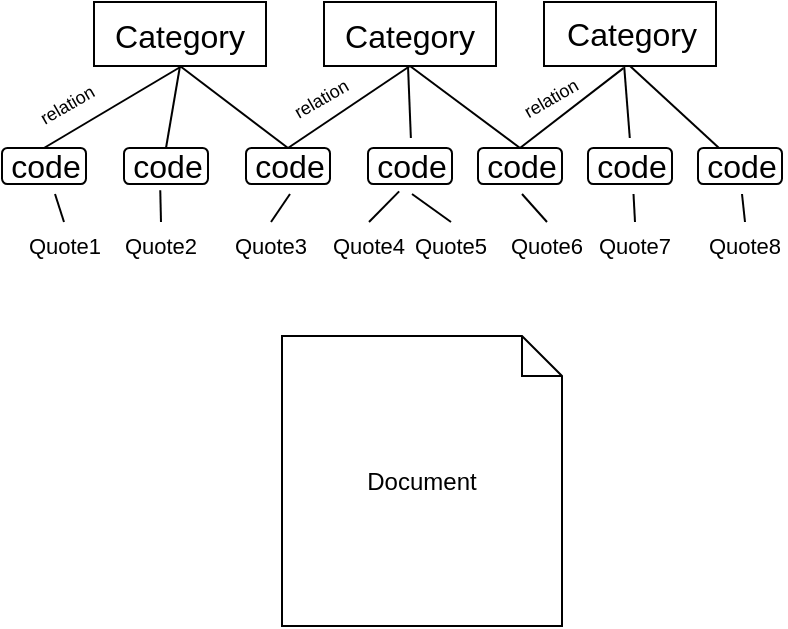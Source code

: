 <mxfile version="26.0.4">
  <diagram name="Page-1" id="NXRM2CCB16tGy451cCC7">
    <mxGraphModel dx="1080" dy="1137" grid="0" gridSize="10" guides="1" tooltips="1" connect="1" arrows="1" fold="1" page="0" pageScale="1" pageWidth="850" pageHeight="1100" math="0" shadow="0">
      <root>
        <mxCell id="0" />
        <mxCell id="1" parent="0" />
        <mxCell id="iVvw1VF7FRGHK6_UIkJ5-1" value="" style="rounded=0;whiteSpace=wrap;html=1;" vertex="1" parent="1">
          <mxGeometry x="52" y="-81" width="86" height="32" as="geometry" />
        </mxCell>
        <mxCell id="iVvw1VF7FRGHK6_UIkJ5-2" value="" style="rounded=0;whiteSpace=wrap;html=1;" vertex="1" parent="1">
          <mxGeometry x="277" y="-81" width="86" height="32" as="geometry" />
        </mxCell>
        <mxCell id="iVvw1VF7FRGHK6_UIkJ5-3" value="" style="rounded=0;whiteSpace=wrap;html=1;" vertex="1" parent="1">
          <mxGeometry x="167" y="-81" width="86" height="32" as="geometry" />
        </mxCell>
        <mxCell id="iVvw1VF7FRGHK6_UIkJ5-4" value="" style="rounded=1;whiteSpace=wrap;html=1;" vertex="1" parent="1">
          <mxGeometry x="6" y="-8" width="42" height="18" as="geometry" />
        </mxCell>
        <mxCell id="iVvw1VF7FRGHK6_UIkJ5-5" value="" style="rounded=1;whiteSpace=wrap;html=1;" vertex="1" parent="1">
          <mxGeometry x="67" y="-8" width="42" height="18" as="geometry" />
        </mxCell>
        <mxCell id="iVvw1VF7FRGHK6_UIkJ5-6" value="" style="rounded=1;whiteSpace=wrap;html=1;" vertex="1" parent="1">
          <mxGeometry x="128" y="-8" width="42" height="18" as="geometry" />
        </mxCell>
        <mxCell id="iVvw1VF7FRGHK6_UIkJ5-8" value="" style="rounded=1;whiteSpace=wrap;html=1;" vertex="1" parent="1">
          <mxGeometry x="189" y="-8" width="42" height="18" as="geometry" />
        </mxCell>
        <mxCell id="iVvw1VF7FRGHK6_UIkJ5-9" value="" style="rounded=1;whiteSpace=wrap;html=1;" vertex="1" parent="1">
          <mxGeometry x="244" y="-8" width="42" height="18" as="geometry" />
        </mxCell>
        <mxCell id="iVvw1VF7FRGHK6_UIkJ5-10" value="" style="rounded=1;whiteSpace=wrap;html=1;" vertex="1" parent="1">
          <mxGeometry x="299" y="-8" width="42" height="18" as="geometry" />
        </mxCell>
        <mxCell id="iVvw1VF7FRGHK6_UIkJ5-11" value="" style="rounded=1;whiteSpace=wrap;html=1;" vertex="1" parent="1">
          <mxGeometry x="354" y="-8" width="42" height="18" as="geometry" />
        </mxCell>
        <mxCell id="iVvw1VF7FRGHK6_UIkJ5-12" value="" style="endArrow=none;html=1;rounded=0;fontSize=12;startSize=8;endSize=8;curved=1;exitX=0.5;exitY=0;exitDx=0;exitDy=0;" edge="1" parent="1" source="iVvw1VF7FRGHK6_UIkJ5-4">
          <mxGeometry width="50" height="50" relative="1" as="geometry">
            <mxPoint x="46" y="1" as="sourcePoint" />
            <mxPoint x="96" y="-49" as="targetPoint" />
          </mxGeometry>
        </mxCell>
        <mxCell id="iVvw1VF7FRGHK6_UIkJ5-13" value="" style="endArrow=none;html=1;rounded=0;fontSize=12;startSize=8;endSize=8;curved=1;exitX=0.5;exitY=0;exitDx=0;exitDy=0;entryX=0.5;entryY=1;entryDx=0;entryDy=0;" edge="1" parent="1" source="iVvw1VF7FRGHK6_UIkJ5-5" target="iVvw1VF7FRGHK6_UIkJ5-1">
          <mxGeometry width="50" height="50" relative="1" as="geometry">
            <mxPoint x="37" y="2" as="sourcePoint" />
            <mxPoint x="106" y="-39" as="targetPoint" />
          </mxGeometry>
        </mxCell>
        <mxCell id="iVvw1VF7FRGHK6_UIkJ5-14" value="" style="endArrow=none;html=1;rounded=0;fontSize=12;startSize=8;endSize=8;curved=1;exitX=0.5;exitY=0;exitDx=0;exitDy=0;entryX=0.5;entryY=1;entryDx=0;entryDy=0;" edge="1" parent="1" source="iVvw1VF7FRGHK6_UIkJ5-6" target="iVvw1VF7FRGHK6_UIkJ5-1">
          <mxGeometry width="50" height="50" relative="1" as="geometry">
            <mxPoint x="98" y="2" as="sourcePoint" />
            <mxPoint x="105" y="-39" as="targetPoint" />
          </mxGeometry>
        </mxCell>
        <mxCell id="iVvw1VF7FRGHK6_UIkJ5-15" value="" style="endArrow=none;html=1;rounded=0;fontSize=12;startSize=8;endSize=8;curved=1;entryX=0.5;entryY=1;entryDx=0;entryDy=0;exitX=0.5;exitY=0;exitDx=0;exitDy=0;" edge="1" parent="1" source="iVvw1VF7FRGHK6_UIkJ5-6" target="iVvw1VF7FRGHK6_UIkJ5-3">
          <mxGeometry width="50" height="50" relative="1" as="geometry">
            <mxPoint x="158" y="-13" as="sourcePoint" />
            <mxPoint x="105" y="-39" as="targetPoint" />
          </mxGeometry>
        </mxCell>
        <mxCell id="iVvw1VF7FRGHK6_UIkJ5-16" value="" style="endArrow=none;html=1;rounded=0;fontSize=12;startSize=8;endSize=8;curved=1;" edge="1" parent="1" source="iVvw1VF7FRGHK6_UIkJ5-27">
          <mxGeometry width="50" height="50" relative="1" as="geometry">
            <mxPoint x="159" y="2" as="sourcePoint" />
            <mxPoint x="209" y="-49" as="targetPoint" />
          </mxGeometry>
        </mxCell>
        <mxCell id="iVvw1VF7FRGHK6_UIkJ5-18" value="" style="endArrow=none;html=1;rounded=0;fontSize=12;startSize=8;endSize=8;curved=1;entryX=0.435;entryY=1.044;entryDx=0;entryDy=0;entryPerimeter=0;" edge="1" parent="1" source="iVvw1VF7FRGHK6_UIkJ5-29" target="iVvw1VF7FRGHK6_UIkJ5-23">
          <mxGeometry width="50" height="50" relative="1" as="geometry">
            <mxPoint x="268" y="2" as="sourcePoint" />
            <mxPoint x="318" y="-47" as="targetPoint" />
          </mxGeometry>
        </mxCell>
        <mxCell id="iVvw1VF7FRGHK6_UIkJ5-19" value="" style="endArrow=none;html=1;rounded=0;fontSize=12;startSize=8;endSize=8;curved=1;exitX=0.25;exitY=0;exitDx=0;exitDy=0;entryX=0.5;entryY=1;entryDx=0;entryDy=0;" edge="1" parent="1" source="iVvw1VF7FRGHK6_UIkJ5-11" target="iVvw1VF7FRGHK6_UIkJ5-2">
          <mxGeometry width="50" height="50" relative="1" as="geometry">
            <mxPoint x="320" y="2" as="sourcePoint" />
            <mxPoint x="320" y="-47" as="targetPoint" />
          </mxGeometry>
        </mxCell>
        <mxCell id="iVvw1VF7FRGHK6_UIkJ5-20" value="" style="endArrow=none;html=1;rounded=0;fontSize=12;startSize=8;endSize=8;curved=1;exitX=0.5;exitY=0;exitDx=0;exitDy=0;entryX=0.5;entryY=1;entryDx=0;entryDy=0;" edge="1" parent="1" source="iVvw1VF7FRGHK6_UIkJ5-9" target="iVvw1VF7FRGHK6_UIkJ5-3">
          <mxGeometry width="50" height="50" relative="1" as="geometry">
            <mxPoint x="275" y="2" as="sourcePoint" />
            <mxPoint x="210" y="-51" as="targetPoint" />
          </mxGeometry>
        </mxCell>
        <mxCell id="iVvw1VF7FRGHK6_UIkJ5-21" value="Category" style="text;html=1;align=center;verticalAlign=middle;whiteSpace=wrap;rounded=0;fontSize=16;" vertex="1" parent="1">
          <mxGeometry x="65" y="-79" width="60" height="30" as="geometry" />
        </mxCell>
        <mxCell id="iVvw1VF7FRGHK6_UIkJ5-22" value="Category" style="text;html=1;align=center;verticalAlign=middle;whiteSpace=wrap;rounded=0;fontSize=16;" vertex="1" parent="1">
          <mxGeometry x="180" y="-79" width="60" height="30" as="geometry" />
        </mxCell>
        <mxCell id="iVvw1VF7FRGHK6_UIkJ5-23" value="Category" style="text;html=1;align=center;verticalAlign=middle;whiteSpace=wrap;rounded=0;fontSize=16;" vertex="1" parent="1">
          <mxGeometry x="291" y="-80" width="60" height="30" as="geometry" />
        </mxCell>
        <mxCell id="iVvw1VF7FRGHK6_UIkJ5-24" value="code" style="text;html=1;align=center;verticalAlign=middle;whiteSpace=wrap;rounded=0;fontSize=16;" vertex="1" parent="1">
          <mxGeometry x="6" y="-13" width="44" height="28" as="geometry" />
        </mxCell>
        <mxCell id="iVvw1VF7FRGHK6_UIkJ5-25" value="code" style="text;html=1;align=center;verticalAlign=middle;whiteSpace=wrap;rounded=0;fontSize=16;" vertex="1" parent="1">
          <mxGeometry x="67" y="-13" width="44" height="28" as="geometry" />
        </mxCell>
        <mxCell id="iVvw1VF7FRGHK6_UIkJ5-26" value="code" style="text;html=1;align=center;verticalAlign=middle;whiteSpace=wrap;rounded=0;fontSize=16;" vertex="1" parent="1">
          <mxGeometry x="128" y="-13" width="44" height="28" as="geometry" />
        </mxCell>
        <mxCell id="iVvw1VF7FRGHK6_UIkJ5-27" value="code" style="text;html=1;align=center;verticalAlign=middle;whiteSpace=wrap;rounded=0;fontSize=16;" vertex="1" parent="1">
          <mxGeometry x="189" y="-13" width="44" height="28" as="geometry" />
        </mxCell>
        <mxCell id="iVvw1VF7FRGHK6_UIkJ5-28" value="code" style="text;html=1;align=center;verticalAlign=middle;whiteSpace=wrap;rounded=0;fontSize=16;" vertex="1" parent="1">
          <mxGeometry x="244" y="-13" width="44" height="28" as="geometry" />
        </mxCell>
        <mxCell id="iVvw1VF7FRGHK6_UIkJ5-29" value="code" style="text;html=1;align=center;verticalAlign=middle;whiteSpace=wrap;rounded=0;fontSize=16;" vertex="1" parent="1">
          <mxGeometry x="299" y="-13" width="44" height="28" as="geometry" />
        </mxCell>
        <mxCell id="iVvw1VF7FRGHK6_UIkJ5-30" value="code" style="text;html=1;align=center;verticalAlign=middle;whiteSpace=wrap;rounded=0;fontSize=16;" vertex="1" parent="1">
          <mxGeometry x="354" y="-13" width="44" height="28" as="geometry" />
        </mxCell>
        <mxCell id="iVvw1VF7FRGHK6_UIkJ5-34" value="" style="endArrow=none;html=1;rounded=0;fontSize=12;startSize=8;endSize=8;curved=1;exitX=0.5;exitY=0;exitDx=0;exitDy=0;entryX=0.462;entryY=1.033;entryDx=0;entryDy=0;entryPerimeter=0;" edge="1" parent="1" source="iVvw1VF7FRGHK6_UIkJ5-9" target="iVvw1VF7FRGHK6_UIkJ5-2">
          <mxGeometry width="50" height="50" relative="1" as="geometry">
            <mxPoint x="265" y="-8" as="sourcePoint" />
            <mxPoint x="322" y="-51" as="targetPoint" />
          </mxGeometry>
        </mxCell>
        <mxCell id="iVvw1VF7FRGHK6_UIkJ5-45" style="edgeStyle=none;curved=1;rounded=0;orthogonalLoop=1;jettySize=auto;html=1;exitX=0.5;exitY=0;exitDx=0;exitDy=0;fontSize=12;endArrow=none;endFill=0;" edge="1" parent="1" source="iVvw1VF7FRGHK6_UIkJ5-37" target="iVvw1VF7FRGHK6_UIkJ5-24">
          <mxGeometry relative="1" as="geometry" />
        </mxCell>
        <mxCell id="iVvw1VF7FRGHK6_UIkJ5-37" value="&lt;font style=&quot;font-size: 11px;&quot;&gt;Quote1&lt;/font&gt;" style="text;html=1;align=center;verticalAlign=middle;whiteSpace=wrap;rounded=0;fontSize=16;" vertex="1" parent="1">
          <mxGeometry x="16.5" y="29" width="41" height="19" as="geometry" />
        </mxCell>
        <mxCell id="iVvw1VF7FRGHK6_UIkJ5-38" value="&lt;font style=&quot;font-size: 11px;&quot;&gt;Quote2&lt;/font&gt;" style="text;html=1;align=center;verticalAlign=middle;whiteSpace=wrap;rounded=0;fontSize=16;" vertex="1" parent="1">
          <mxGeometry x="65" y="29" width="41" height="19" as="geometry" />
        </mxCell>
        <mxCell id="iVvw1VF7FRGHK6_UIkJ5-48" style="edgeStyle=none;curved=1;rounded=0;orthogonalLoop=1;jettySize=auto;html=1;exitX=0.5;exitY=0;exitDx=0;exitDy=0;entryX=0.5;entryY=1;entryDx=0;entryDy=0;fontSize=12;startSize=8;endSize=8;endArrow=none;endFill=0;" edge="1" parent="1" source="iVvw1VF7FRGHK6_UIkJ5-39" target="iVvw1VF7FRGHK6_UIkJ5-26">
          <mxGeometry relative="1" as="geometry" />
        </mxCell>
        <mxCell id="iVvw1VF7FRGHK6_UIkJ5-39" value="&lt;font style=&quot;font-size: 11px;&quot;&gt;Quote3&lt;/font&gt;" style="text;html=1;align=center;verticalAlign=middle;whiteSpace=wrap;rounded=0;fontSize=16;" vertex="1" parent="1">
          <mxGeometry x="120" y="29" width="41" height="19" as="geometry" />
        </mxCell>
        <mxCell id="iVvw1VF7FRGHK6_UIkJ5-40" value="&lt;font style=&quot;font-size: 11px;&quot;&gt;Quote4&lt;/font&gt;" style="text;html=1;align=center;verticalAlign=middle;whiteSpace=wrap;rounded=0;fontSize=16;" vertex="1" parent="1">
          <mxGeometry x="169" y="29" width="41" height="19" as="geometry" />
        </mxCell>
        <mxCell id="iVvw1VF7FRGHK6_UIkJ5-50" style="edgeStyle=none;curved=1;rounded=0;orthogonalLoop=1;jettySize=auto;html=1;exitX=0.5;exitY=0;exitDx=0;exitDy=0;entryX=0.5;entryY=1;entryDx=0;entryDy=0;fontSize=12;startSize=8;endSize=8;endArrow=none;endFill=0;" edge="1" parent="1" source="iVvw1VF7FRGHK6_UIkJ5-41" target="iVvw1VF7FRGHK6_UIkJ5-27">
          <mxGeometry relative="1" as="geometry" />
        </mxCell>
        <mxCell id="iVvw1VF7FRGHK6_UIkJ5-41" value="&lt;font style=&quot;font-size: 11px;&quot;&gt;Quote5&lt;/font&gt;" style="text;html=1;align=center;verticalAlign=middle;whiteSpace=wrap;rounded=0;fontSize=16;" vertex="1" parent="1">
          <mxGeometry x="210" y="29" width="41" height="19" as="geometry" />
        </mxCell>
        <mxCell id="iVvw1VF7FRGHK6_UIkJ5-51" style="edgeStyle=none;curved=1;rounded=0;orthogonalLoop=1;jettySize=auto;html=1;exitX=0.5;exitY=0;exitDx=0;exitDy=0;entryX=0.5;entryY=1;entryDx=0;entryDy=0;fontSize=12;startSize=8;endSize=8;endArrow=none;endFill=0;" edge="1" parent="1" source="iVvw1VF7FRGHK6_UIkJ5-42" target="iVvw1VF7FRGHK6_UIkJ5-28">
          <mxGeometry relative="1" as="geometry" />
        </mxCell>
        <mxCell id="iVvw1VF7FRGHK6_UIkJ5-42" value="&lt;font style=&quot;font-size: 11px;&quot;&gt;Quote6&lt;/font&gt;" style="text;html=1;align=center;verticalAlign=middle;whiteSpace=wrap;rounded=0;fontSize=16;" vertex="1" parent="1">
          <mxGeometry x="258" y="29" width="41" height="19" as="geometry" />
        </mxCell>
        <mxCell id="iVvw1VF7FRGHK6_UIkJ5-52" style="edgeStyle=none;curved=1;rounded=0;orthogonalLoop=1;jettySize=auto;html=1;exitX=0.5;exitY=0;exitDx=0;exitDy=0;fontSize=12;startSize=8;endSize=8;endArrow=none;endFill=0;" edge="1" parent="1" source="iVvw1VF7FRGHK6_UIkJ5-43" target="iVvw1VF7FRGHK6_UIkJ5-29">
          <mxGeometry relative="1" as="geometry" />
        </mxCell>
        <mxCell id="iVvw1VF7FRGHK6_UIkJ5-43" value="&lt;font style=&quot;font-size: 11px;&quot;&gt;Quote7&lt;/font&gt;" style="text;html=1;align=center;verticalAlign=middle;whiteSpace=wrap;rounded=0;fontSize=16;" vertex="1" parent="1">
          <mxGeometry x="302" y="29" width="41" height="19" as="geometry" />
        </mxCell>
        <mxCell id="iVvw1VF7FRGHK6_UIkJ5-53" style="edgeStyle=none;curved=1;rounded=0;orthogonalLoop=1;jettySize=auto;html=1;exitX=0.5;exitY=0;exitDx=0;exitDy=0;entryX=0.5;entryY=1;entryDx=0;entryDy=0;fontSize=12;startSize=8;endSize=8;endArrow=none;endFill=0;" edge="1" parent="1" source="iVvw1VF7FRGHK6_UIkJ5-44" target="iVvw1VF7FRGHK6_UIkJ5-30">
          <mxGeometry relative="1" as="geometry" />
        </mxCell>
        <mxCell id="iVvw1VF7FRGHK6_UIkJ5-44" value="&lt;font style=&quot;font-size: 11px;&quot;&gt;Quote8&lt;/font&gt;" style="text;html=1;align=center;verticalAlign=middle;whiteSpace=wrap;rounded=0;fontSize=16;" vertex="1" parent="1">
          <mxGeometry x="357" y="29" width="41" height="19" as="geometry" />
        </mxCell>
        <mxCell id="iVvw1VF7FRGHK6_UIkJ5-47" style="edgeStyle=none;curved=1;rounded=0;orthogonalLoop=1;jettySize=auto;html=1;exitX=0.5;exitY=0;exitDx=0;exitDy=0;entryX=0.412;entryY=0.934;entryDx=0;entryDy=0;entryPerimeter=0;fontSize=12;endArrow=none;endFill=0;" edge="1" parent="1" source="iVvw1VF7FRGHK6_UIkJ5-38" target="iVvw1VF7FRGHK6_UIkJ5-25">
          <mxGeometry relative="1" as="geometry" />
        </mxCell>
        <mxCell id="iVvw1VF7FRGHK6_UIkJ5-49" style="edgeStyle=none;curved=1;rounded=0;orthogonalLoop=1;jettySize=auto;html=1;exitX=0.5;exitY=0;exitDx=0;exitDy=0;entryX=0.354;entryY=0.954;entryDx=0;entryDy=0;entryPerimeter=0;fontSize=12;startSize=8;endSize=8;endArrow=none;endFill=0;" edge="1" parent="1" source="iVvw1VF7FRGHK6_UIkJ5-40" target="iVvw1VF7FRGHK6_UIkJ5-27">
          <mxGeometry relative="1" as="geometry" />
        </mxCell>
        <mxCell id="iVvw1VF7FRGHK6_UIkJ5-58" value="&lt;font style=&quot;font-size: 9px;&quot;&gt;relation&lt;/font&gt;" style="text;html=1;align=center;verticalAlign=middle;whiteSpace=wrap;rounded=0;fontSize=16;rotation=-30;" vertex="1" parent="1">
          <mxGeometry x="7" y="-36" width="60" height="7" as="geometry" />
        </mxCell>
        <mxCell id="iVvw1VF7FRGHK6_UIkJ5-61" value="&lt;font style=&quot;font-size: 9px;&quot;&gt;relation&lt;/font&gt;" style="text;html=1;align=center;verticalAlign=middle;whiteSpace=wrap;rounded=0;fontSize=16;rotation=-30;" vertex="1" parent="1">
          <mxGeometry x="134" y="-39" width="60" height="7" as="geometry" />
        </mxCell>
        <mxCell id="iVvw1VF7FRGHK6_UIkJ5-62" value="&lt;font style=&quot;font-size: 9px;&quot;&gt;relation&lt;/font&gt;" style="text;html=1;align=center;verticalAlign=middle;whiteSpace=wrap;rounded=0;fontSize=16;rotation=-30;" vertex="1" parent="1">
          <mxGeometry x="248.5" y="-39" width="60" height="7" as="geometry" />
        </mxCell>
        <mxCell id="iVvw1VF7FRGHK6_UIkJ5-63" value="Document" style="shape=note;size=20;whiteSpace=wrap;html=1;" vertex="1" parent="1">
          <mxGeometry x="146" y="86" width="140" height="145" as="geometry" />
        </mxCell>
      </root>
    </mxGraphModel>
  </diagram>
</mxfile>
